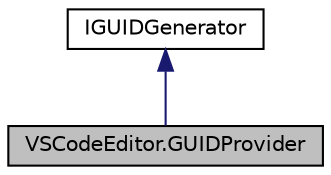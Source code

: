digraph "VSCodeEditor.GUIDProvider"
{
 // LATEX_PDF_SIZE
  edge [fontname="Helvetica",fontsize="10",labelfontname="Helvetica",labelfontsize="10"];
  node [fontname="Helvetica",fontsize="10",shape=record];
  Node1 [label="VSCodeEditor.GUIDProvider",height=0.2,width=0.4,color="black", fillcolor="grey75", style="filled", fontcolor="black",tooltip=" "];
  Node2 -> Node1 [dir="back",color="midnightblue",fontsize="10",style="solid",fontname="Helvetica"];
  Node2 [label="IGUIDGenerator",height=0.2,width=0.4,color="black", fillcolor="white", style="filled",URL="$interface_v_s_code_editor_1_1_i_g_u_i_d_generator.html",tooltip=" "];
}
